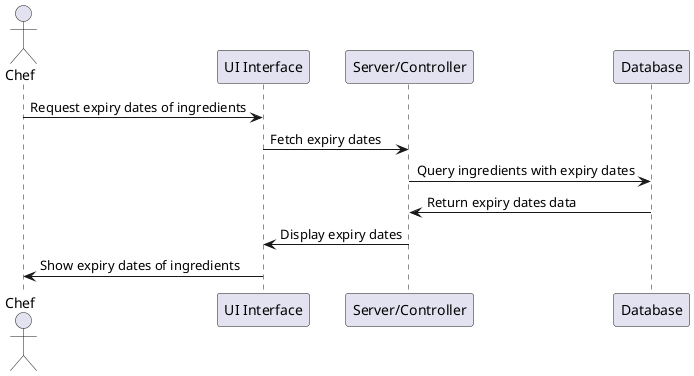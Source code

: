 @startuml

actor Chef as chef
participant "UI Interface" as UI
participant "Server/Controller" as controller
participant "Database" as db

chef -> UI : Request expiry dates of ingredients
UI -> controller : Fetch expiry dates
controller -> db : Query ingredients with expiry dates
db -> controller : Return expiry dates data
controller -> UI : Display expiry dates
UI -> chef : Show expiry dates of ingredients

@enduml
